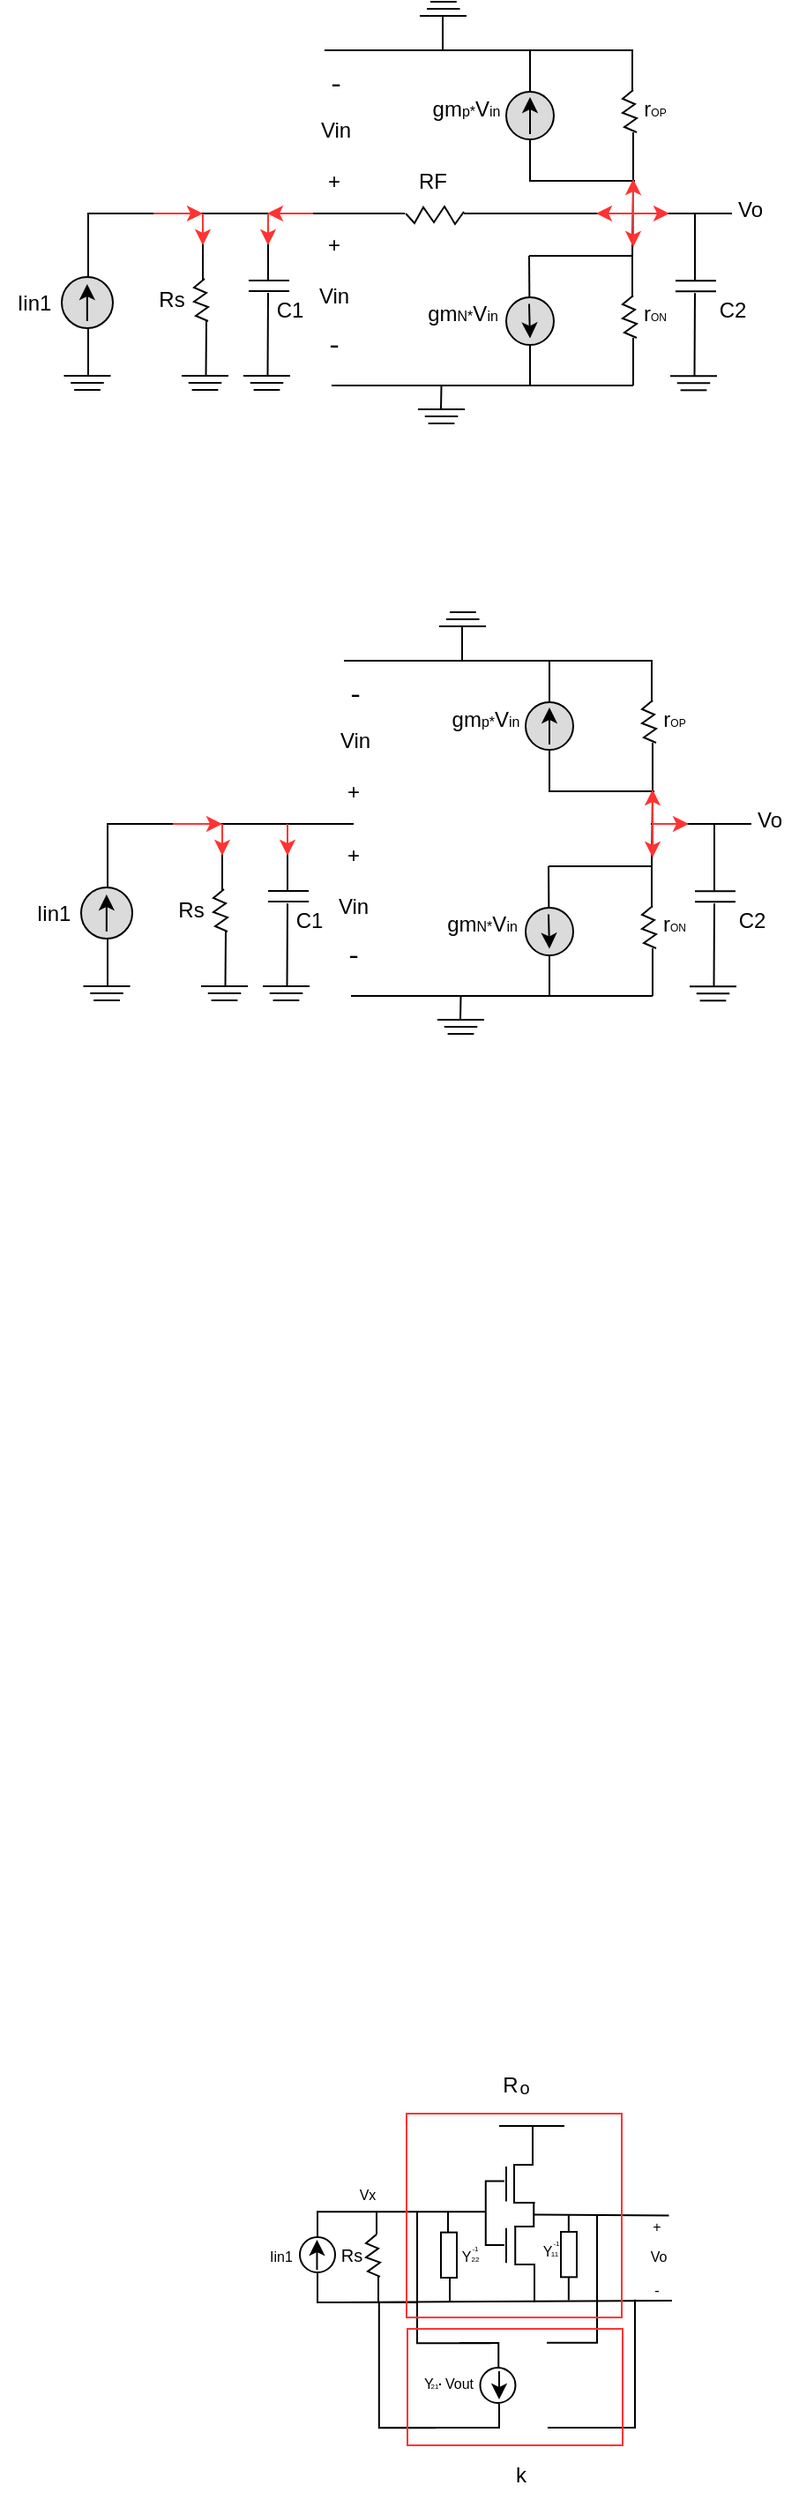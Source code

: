 <mxfile version="24.3.1" type="device">
  <diagram name="第 1 页" id="kJVCzpLCp-X2QJWPgAao">
    <mxGraphModel dx="860" dy="348" grid="0" gridSize="10" guides="1" tooltips="1" connect="1" arrows="1" fold="1" page="1" pageScale="1" pageWidth="827" pageHeight="1169" math="0" shadow="0">
      <root>
        <mxCell id="0" />
        <mxCell id="1" parent="0" />
        <mxCell id="NZRX_I5dMStPqbxFYzXw-2" value="" style="shape=partialRectangle;whiteSpace=wrap;html=1;bottom=0;right=0;fillColor=none;" vertex="1" parent="1">
          <mxGeometry x="136" y="238" width="179" height="36" as="geometry" />
        </mxCell>
        <mxCell id="NZRX_I5dMStPqbxFYzXw-3" value="" style="ellipse;whiteSpace=wrap;html=1;aspect=fixed;fillColor=#DBDBDB;" vertex="1" parent="1">
          <mxGeometry x="121" y="274" width="29" height="29" as="geometry" />
        </mxCell>
        <mxCell id="NZRX_I5dMStPqbxFYzXw-4" value="" style="endArrow=none;html=1;rounded=0;" edge="1" parent="1">
          <mxGeometry width="50" height="50" relative="1" as="geometry">
            <mxPoint x="136" y="330" as="sourcePoint" />
            <mxPoint x="136" y="303" as="targetPoint" />
          </mxGeometry>
        </mxCell>
        <mxCell id="NZRX_I5dMStPqbxFYzXw-5" value="" style="endArrow=none;html=1;rounded=0;" edge="1" parent="1">
          <mxGeometry width="50" height="50" relative="1" as="geometry">
            <mxPoint x="122.25" y="330" as="sourcePoint" />
            <mxPoint x="148.75" y="330" as="targetPoint" />
          </mxGeometry>
        </mxCell>
        <mxCell id="NZRX_I5dMStPqbxFYzXw-6" value="" style="endArrow=none;html=1;rounded=0;" edge="1" parent="1">
          <mxGeometry width="50" height="50" relative="1" as="geometry">
            <mxPoint x="126.13" y="334" as="sourcePoint" />
            <mxPoint x="144.88" y="334" as="targetPoint" />
          </mxGeometry>
        </mxCell>
        <mxCell id="NZRX_I5dMStPqbxFYzXw-7" value="" style="endArrow=none;html=1;rounded=0;" edge="1" parent="1">
          <mxGeometry width="50" height="50" relative="1" as="geometry">
            <mxPoint x="128.06" y="338" as="sourcePoint" />
            <mxPoint x="142.94" y="338" as="targetPoint" />
          </mxGeometry>
        </mxCell>
        <mxCell id="NZRX_I5dMStPqbxFYzXw-8" value="" style="endArrow=none;html=1;rounded=0;" edge="1" parent="1">
          <mxGeometry width="50" height="50" relative="1" as="geometry">
            <mxPoint x="201" y="276" as="sourcePoint" />
            <mxPoint x="201" y="238" as="targetPoint" />
          </mxGeometry>
        </mxCell>
        <mxCell id="NZRX_I5dMStPqbxFYzXw-11" value="" style="endArrow=none;html=1;rounded=0;" edge="1" parent="1">
          <mxGeometry width="50" height="50" relative="1" as="geometry">
            <mxPoint x="204" y="299" as="sourcePoint" />
            <mxPoint x="202" y="275" as="targetPoint" />
            <Array as="points">
              <mxPoint x="197" y="296" />
              <mxPoint x="204" y="291" />
              <mxPoint x="196" y="288" />
              <mxPoint x="203" y="283" />
              <mxPoint x="196" y="280" />
            </Array>
          </mxGeometry>
        </mxCell>
        <mxCell id="NZRX_I5dMStPqbxFYzXw-13" value="" style="endArrow=none;html=1;rounded=0;" edge="1" parent="1">
          <mxGeometry width="50" height="50" relative="1" as="geometry">
            <mxPoint x="202.75" y="330" as="sourcePoint" />
            <mxPoint x="203" y="299" as="targetPoint" />
          </mxGeometry>
        </mxCell>
        <mxCell id="NZRX_I5dMStPqbxFYzXw-14" value="" style="endArrow=none;html=1;rounded=0;" edge="1" parent="1">
          <mxGeometry width="50" height="50" relative="1" as="geometry">
            <mxPoint x="189" y="330" as="sourcePoint" />
            <mxPoint x="215.5" y="330" as="targetPoint" />
          </mxGeometry>
        </mxCell>
        <mxCell id="NZRX_I5dMStPqbxFYzXw-15" value="" style="endArrow=none;html=1;rounded=0;" edge="1" parent="1">
          <mxGeometry width="50" height="50" relative="1" as="geometry">
            <mxPoint x="192.88" y="334" as="sourcePoint" />
            <mxPoint x="211.63" y="334" as="targetPoint" />
          </mxGeometry>
        </mxCell>
        <mxCell id="NZRX_I5dMStPqbxFYzXw-16" value="" style="endArrow=none;html=1;rounded=0;" edge="1" parent="1">
          <mxGeometry width="50" height="50" relative="1" as="geometry">
            <mxPoint x="194.81" y="338" as="sourcePoint" />
            <mxPoint x="209.69" y="338" as="targetPoint" />
          </mxGeometry>
        </mxCell>
        <mxCell id="NZRX_I5dMStPqbxFYzXw-19" value="" style="endArrow=none;html=1;rounded=0;" edge="1" parent="1">
          <mxGeometry width="50" height="50" relative="1" as="geometry">
            <mxPoint x="316" y="238" as="sourcePoint" />
            <mxPoint x="349" y="237" as="targetPoint" />
            <Array as="points">
              <mxPoint x="321" y="243.5" />
              <mxPoint x="326" y="234.5" />
              <mxPoint x="332" y="243" />
              <mxPoint x="338" y="234" />
              <mxPoint x="344" y="244" />
            </Array>
          </mxGeometry>
        </mxCell>
        <mxCell id="NZRX_I5dMStPqbxFYzXw-20" value="" style="endArrow=none;html=1;rounded=0;" edge="1" parent="1">
          <mxGeometry width="50" height="50" relative="1" as="geometry">
            <mxPoint x="349" y="238" as="sourcePoint" />
            <mxPoint x="501" y="238" as="targetPoint" />
          </mxGeometry>
        </mxCell>
        <mxCell id="NZRX_I5dMStPqbxFYzXw-21" value="" style="endArrow=none;html=1;rounded=0;" edge="1" parent="1">
          <mxGeometry width="50" height="50" relative="1" as="geometry">
            <mxPoint x="238" y="276" as="sourcePoint" />
            <mxPoint x="238" y="238" as="targetPoint" />
          </mxGeometry>
        </mxCell>
        <mxCell id="NZRX_I5dMStPqbxFYzXw-23" value="" style="endArrow=none;html=1;rounded=0;" edge="1" parent="1">
          <mxGeometry width="50" height="50" relative="1" as="geometry">
            <mxPoint x="237.75" y="330" as="sourcePoint" />
            <mxPoint x="238" y="283" as="targetPoint" />
          </mxGeometry>
        </mxCell>
        <mxCell id="NZRX_I5dMStPqbxFYzXw-24" value="" style="endArrow=none;html=1;rounded=0;" edge="1" parent="1">
          <mxGeometry width="50" height="50" relative="1" as="geometry">
            <mxPoint x="224" y="330" as="sourcePoint" />
            <mxPoint x="250.5" y="330" as="targetPoint" />
          </mxGeometry>
        </mxCell>
        <mxCell id="NZRX_I5dMStPqbxFYzXw-25" value="" style="endArrow=none;html=1;rounded=0;" edge="1" parent="1">
          <mxGeometry width="50" height="50" relative="1" as="geometry">
            <mxPoint x="227.88" y="334" as="sourcePoint" />
            <mxPoint x="246.63" y="334" as="targetPoint" />
          </mxGeometry>
        </mxCell>
        <mxCell id="NZRX_I5dMStPqbxFYzXw-26" value="" style="endArrow=none;html=1;rounded=0;" edge="1" parent="1">
          <mxGeometry width="50" height="50" relative="1" as="geometry">
            <mxPoint x="229.81" y="338" as="sourcePoint" />
            <mxPoint x="244.69" y="338" as="targetPoint" />
          </mxGeometry>
        </mxCell>
        <mxCell id="NZRX_I5dMStPqbxFYzXw-28" value="" style="endArrow=none;html=1;rounded=0;" edge="1" parent="1">
          <mxGeometry width="50" height="50" relative="1" as="geometry">
            <mxPoint x="227" y="276" as="sourcePoint" />
            <mxPoint x="250" y="276" as="targetPoint" />
          </mxGeometry>
        </mxCell>
        <mxCell id="NZRX_I5dMStPqbxFYzXw-29" value="" style="endArrow=none;html=1;rounded=0;" edge="1" parent="1">
          <mxGeometry width="50" height="50" relative="1" as="geometry">
            <mxPoint x="227" y="282" as="sourcePoint" />
            <mxPoint x="250" y="282" as="targetPoint" />
          </mxGeometry>
        </mxCell>
        <mxCell id="NZRX_I5dMStPqbxFYzXw-30" value="" style="endArrow=none;html=1;rounded=0;" edge="1" parent="1">
          <mxGeometry width="50" height="50" relative="1" as="geometry">
            <mxPoint x="480" y="276.16" as="sourcePoint" />
            <mxPoint x="480" y="238.16" as="targetPoint" />
          </mxGeometry>
        </mxCell>
        <mxCell id="NZRX_I5dMStPqbxFYzXw-31" value="" style="endArrow=none;html=1;rounded=0;" edge="1" parent="1">
          <mxGeometry width="50" height="50" relative="1" as="geometry">
            <mxPoint x="479.75" y="330.16" as="sourcePoint" />
            <mxPoint x="480" y="283.16" as="targetPoint" />
          </mxGeometry>
        </mxCell>
        <mxCell id="NZRX_I5dMStPqbxFYzXw-32" value="" style="endArrow=none;html=1;rounded=0;" edge="1" parent="1">
          <mxGeometry width="50" height="50" relative="1" as="geometry">
            <mxPoint x="466" y="330.16" as="sourcePoint" />
            <mxPoint x="492.5" y="330.16" as="targetPoint" />
          </mxGeometry>
        </mxCell>
        <mxCell id="NZRX_I5dMStPqbxFYzXw-33" value="" style="endArrow=none;html=1;rounded=0;" edge="1" parent="1">
          <mxGeometry width="50" height="50" relative="1" as="geometry">
            <mxPoint x="469.88" y="334.16" as="sourcePoint" />
            <mxPoint x="488.63" y="334.16" as="targetPoint" />
          </mxGeometry>
        </mxCell>
        <mxCell id="NZRX_I5dMStPqbxFYzXw-34" value="" style="endArrow=none;html=1;rounded=0;" edge="1" parent="1">
          <mxGeometry width="50" height="50" relative="1" as="geometry">
            <mxPoint x="471.81" y="338.16" as="sourcePoint" />
            <mxPoint x="486.69" y="338.16" as="targetPoint" />
          </mxGeometry>
        </mxCell>
        <mxCell id="NZRX_I5dMStPqbxFYzXw-35" value="" style="endArrow=none;html=1;rounded=0;" edge="1" parent="1">
          <mxGeometry width="50" height="50" relative="1" as="geometry">
            <mxPoint x="469" y="276.16" as="sourcePoint" />
            <mxPoint x="492" y="276.16" as="targetPoint" />
          </mxGeometry>
        </mxCell>
        <mxCell id="NZRX_I5dMStPqbxFYzXw-36" value="" style="endArrow=none;html=1;rounded=0;" edge="1" parent="1">
          <mxGeometry width="50" height="50" relative="1" as="geometry">
            <mxPoint x="469" y="282.16" as="sourcePoint" />
            <mxPoint x="492" y="282.16" as="targetPoint" />
          </mxGeometry>
        </mxCell>
        <mxCell id="NZRX_I5dMStPqbxFYzXw-37" value="" style="shape=partialRectangle;whiteSpace=wrap;html=1;bottom=0;right=0;fillColor=none;rotation=90;" vertex="1" parent="1">
          <mxGeometry x="317" y="99" width="23" height="116" as="geometry" />
        </mxCell>
        <mxCell id="NZRX_I5dMStPqbxFYzXw-38" value="" style="ellipse;whiteSpace=wrap;html=1;aspect=fixed;fillColor=#DBDBDB;" vertex="1" parent="1">
          <mxGeometry x="373" y="169" width="27" height="27" as="geometry" />
        </mxCell>
        <mxCell id="NZRX_I5dMStPqbxFYzXw-39" value="" style="shape=partialRectangle;whiteSpace=wrap;html=1;bottom=0;right=0;fillColor=none;rotation=-90;" vertex="1" parent="1">
          <mxGeometry x="404.5" y="178.5" width="23" height="59" as="geometry" />
        </mxCell>
        <mxCell id="NZRX_I5dMStPqbxFYzXw-40" value="" style="shape=partialRectangle;whiteSpace=wrap;html=1;bottom=0;right=0;fillColor=none;rotation=90;" vertex="1" parent="1">
          <mxGeometry x="404.5" y="128.5" width="23" height="57" as="geometry" />
        </mxCell>
        <mxCell id="NZRX_I5dMStPqbxFYzXw-41" value="" style="endArrow=none;html=1;rounded=0;" edge="1" parent="1">
          <mxGeometry width="50" height="50" relative="1" as="geometry">
            <mxPoint x="447" y="192" as="sourcePoint" />
            <mxPoint x="445" y="168" as="targetPoint" />
            <Array as="points">
              <mxPoint x="440" y="189" />
              <mxPoint x="447" y="184" />
              <mxPoint x="439" y="181" />
              <mxPoint x="446" y="176" />
              <mxPoint x="439" y="173" />
            </Array>
          </mxGeometry>
        </mxCell>
        <mxCell id="NZRX_I5dMStPqbxFYzXw-42" value="" style="endArrow=none;html=1;rounded=0;" edge="1" parent="1">
          <mxGeometry width="50" height="50" relative="1" as="geometry">
            <mxPoint x="445" y="219" as="sourcePoint" />
            <mxPoint x="445" y="192" as="targetPoint" />
          </mxGeometry>
        </mxCell>
        <mxCell id="NZRX_I5dMStPqbxFYzXw-43" value="" style="endArrow=none;html=1;rounded=0;" edge="1" parent="1">
          <mxGeometry width="50" height="50" relative="1" as="geometry">
            <mxPoint x="337" y="146" as="sourcePoint" />
            <mxPoint x="337" y="126" as="targetPoint" />
          </mxGeometry>
        </mxCell>
        <mxCell id="NZRX_I5dMStPqbxFYzXw-44" value="" style="endArrow=none;html=1;rounded=0;" edge="1" parent="1">
          <mxGeometry width="50" height="50" relative="1" as="geometry">
            <mxPoint x="324" y="126" as="sourcePoint" />
            <mxPoint x="350.5" y="126" as="targetPoint" />
          </mxGeometry>
        </mxCell>
        <mxCell id="NZRX_I5dMStPqbxFYzXw-45" value="" style="endArrow=none;html=1;rounded=0;" edge="1" parent="1">
          <mxGeometry width="50" height="50" relative="1" as="geometry">
            <mxPoint x="328" y="122" as="sourcePoint" />
            <mxPoint x="346.75" y="122" as="targetPoint" />
          </mxGeometry>
        </mxCell>
        <mxCell id="NZRX_I5dMStPqbxFYzXw-46" value="" style="endArrow=none;html=1;rounded=0;" edge="1" parent="1">
          <mxGeometry width="50" height="50" relative="1" as="geometry">
            <mxPoint x="330" y="118" as="sourcePoint" />
            <mxPoint x="344.88" y="118" as="targetPoint" />
          </mxGeometry>
        </mxCell>
        <mxCell id="NZRX_I5dMStPqbxFYzXw-57" value="" style="shape=partialRectangle;whiteSpace=wrap;html=1;bottom=0;right=0;fillColor=none;rotation=-90;" vertex="1" parent="1">
          <mxGeometry x="404" y="295" width="23" height="58" as="geometry" />
        </mxCell>
        <mxCell id="NZRX_I5dMStPqbxFYzXw-58" value="" style="ellipse;whiteSpace=wrap;html=1;aspect=fixed;fillColor=#DBDBDB;" vertex="1" parent="1">
          <mxGeometry x="373" y="285.5" width="27" height="27" as="geometry" />
        </mxCell>
        <mxCell id="NZRX_I5dMStPqbxFYzXw-60" value="" style="shape=partialRectangle;whiteSpace=wrap;html=1;bottom=0;right=0;fillColor=none;rotation=90;" vertex="1" parent="1">
          <mxGeometry x="404" y="244.5" width="23" height="58" as="geometry" />
        </mxCell>
        <mxCell id="NZRX_I5dMStPqbxFYzXw-61" value="" style="endArrow=none;html=1;rounded=0;" edge="1" parent="1">
          <mxGeometry width="50" height="50" relative="1" as="geometry">
            <mxPoint x="447" y="308.5" as="sourcePoint" />
            <mxPoint x="445" y="284.5" as="targetPoint" />
            <Array as="points">
              <mxPoint x="440" y="305.5" />
              <mxPoint x="447" y="300.5" />
              <mxPoint x="439" y="297.5" />
              <mxPoint x="446" y="292.5" />
              <mxPoint x="439" y="289.5" />
            </Array>
          </mxGeometry>
        </mxCell>
        <mxCell id="NZRX_I5dMStPqbxFYzXw-62" value="" style="endArrow=none;html=1;rounded=0;" edge="1" parent="1">
          <mxGeometry width="50" height="50" relative="1" as="geometry">
            <mxPoint x="445" y="335.5" as="sourcePoint" />
            <mxPoint x="445" y="308.5" as="targetPoint" />
          </mxGeometry>
        </mxCell>
        <mxCell id="NZRX_I5dMStPqbxFYzXw-68" value="" style="endArrow=none;html=1;rounded=0;exitX=0.525;exitY=0.004;exitDx=0;exitDy=0;exitPerimeter=0;" edge="1" parent="1">
          <mxGeometry width="50" height="50" relative="1" as="geometry">
            <mxPoint x="386.175" y="285.608" as="sourcePoint" />
            <mxPoint x="386" y="262" as="targetPoint" />
          </mxGeometry>
        </mxCell>
        <mxCell id="NZRX_I5dMStPqbxFYzXw-70" value="" style="shape=partialRectangle;whiteSpace=wrap;html=1;bottom=0;right=0;fillColor=none;rotation=-180;" vertex="1" parent="1">
          <mxGeometry x="274.5" y="316.5" width="112" height="19" as="geometry" />
        </mxCell>
        <mxCell id="NZRX_I5dMStPqbxFYzXw-71" value="" style="endArrow=none;html=1;rounded=0;" edge="1" parent="1">
          <mxGeometry width="50" height="50" relative="1" as="geometry">
            <mxPoint x="323" y="349" as="sourcePoint" />
            <mxPoint x="349.5" y="349" as="targetPoint" />
          </mxGeometry>
        </mxCell>
        <mxCell id="NZRX_I5dMStPqbxFYzXw-72" value="" style="endArrow=none;html=1;rounded=0;" edge="1" parent="1">
          <mxGeometry width="50" height="50" relative="1" as="geometry">
            <mxPoint x="326.88" y="353" as="sourcePoint" />
            <mxPoint x="345.63" y="353" as="targetPoint" />
          </mxGeometry>
        </mxCell>
        <mxCell id="NZRX_I5dMStPqbxFYzXw-73" value="" style="endArrow=none;html=1;rounded=0;" edge="1" parent="1">
          <mxGeometry width="50" height="50" relative="1" as="geometry">
            <mxPoint x="328.81" y="357" as="sourcePoint" />
            <mxPoint x="343.69" y="357" as="targetPoint" />
          </mxGeometry>
        </mxCell>
        <mxCell id="NZRX_I5dMStPqbxFYzXw-74" value="" style="endArrow=none;html=1;rounded=0;" edge="1" parent="1">
          <mxGeometry width="50" height="50" relative="1" as="geometry">
            <mxPoint x="336" y="349" as="sourcePoint" />
            <mxPoint x="336.25" y="335.5" as="targetPoint" />
          </mxGeometry>
        </mxCell>
        <mxCell id="NZRX_I5dMStPqbxFYzXw-76" value="" style="endArrow=none;html=1;rounded=0;exitX=0;exitY=0;exitDx=0;exitDy=0;" edge="1" parent="1">
          <mxGeometry width="50" height="50" relative="1" as="geometry">
            <mxPoint x="444.5" y="262" as="sourcePoint" />
            <mxPoint x="445" y="219" as="targetPoint" />
          </mxGeometry>
        </mxCell>
        <mxCell id="NZRX_I5dMStPqbxFYzXw-79" value="+" style="text;html=1;align=center;verticalAlign=middle;resizable=0;points=[];autosize=1;strokeColor=none;fillColor=none;" vertex="1" parent="1">
          <mxGeometry x="262.5" y="207" width="25" height="26" as="geometry" />
        </mxCell>
        <mxCell id="NZRX_I5dMStPqbxFYzXw-80" value="&lt;span style=&quot;font-size:12.0pt;&lt;br/&gt;mso-bidi-font-size:11.0pt;font-family:Symbol;mso-ascii-font-family:&amp;quot;Cambria Math&amp;quot;;&lt;br/&gt;mso-fareast-font-family:標楷體;mso-hansi-font-family:&amp;quot;Cambria Math&amp;quot;;mso-bidi-font-family:&lt;br/&gt;&amp;quot;Times New Roman&amp;quot;;mso-bidi-theme-font:minor-bidi;mso-ansi-language:EN-US;&lt;br/&gt;mso-fareast-language:ZH-TW;mso-bidi-language:AR-SA;mso-char-type:symbol;&lt;br/&gt;mso-symbol-font-family:Symbol&quot; lang=&quot;EN-US&quot;&gt;-&lt;/span&gt;" style="text;html=1;align=center;verticalAlign=middle;resizable=0;points=[];autosize=1;strokeColor=none;fillColor=none;" vertex="1" parent="1">
          <mxGeometry x="262.5" y="147.5" width="27" height="31" as="geometry" />
        </mxCell>
        <mxCell id="NZRX_I5dMStPqbxFYzXw-81" value="Vin" style="text;html=1;align=center;verticalAlign=middle;resizable=0;points=[];autosize=1;strokeColor=none;fillColor=none;" vertex="1" parent="1">
          <mxGeometry x="258.5" y="177.5" width="35" height="26" as="geometry" />
        </mxCell>
        <mxCell id="NZRX_I5dMStPqbxFYzXw-82" value="Vin" style="text;html=1;align=center;verticalAlign=middle;resizable=0;points=[];autosize=1;strokeColor=none;fillColor=none;" vertex="1" parent="1">
          <mxGeometry x="257.5" y="272" width="35" height="26" as="geometry" />
        </mxCell>
        <mxCell id="NZRX_I5dMStPqbxFYzXw-83" value="+" style="text;html=1;align=center;verticalAlign=middle;resizable=0;points=[];autosize=1;strokeColor=none;fillColor=none;" vertex="1" parent="1">
          <mxGeometry x="262.5" y="243" width="25" height="26" as="geometry" />
        </mxCell>
        <mxCell id="NZRX_I5dMStPqbxFYzXw-85" value="&lt;span style=&quot;font-size:12.0pt;&lt;br/&gt;mso-bidi-font-size:11.0pt;font-family:Symbol;mso-ascii-font-family:&amp;quot;Cambria Math&amp;quot;;&lt;br/&gt;mso-fareast-font-family:標楷體;mso-hansi-font-family:&amp;quot;Cambria Math&amp;quot;;mso-bidi-font-family:&lt;br/&gt;&amp;quot;Times New Roman&amp;quot;;mso-bidi-theme-font:minor-bidi;mso-ansi-language:EN-US;&lt;br/&gt;mso-fareast-language:ZH-TW;mso-bidi-language:AR-SA;mso-char-type:symbol;&lt;br/&gt;mso-symbol-font-family:Symbol&quot; lang=&quot;EN-US&quot;&gt;-&lt;/span&gt;" style="text;html=1;align=center;verticalAlign=middle;resizable=0;points=[];autosize=1;strokeColor=none;fillColor=none;" vertex="1" parent="1">
          <mxGeometry x="261.5" y="295" width="27" height="31" as="geometry" />
        </mxCell>
        <mxCell id="NZRX_I5dMStPqbxFYzXw-86" value="C1" style="text;html=1;align=center;verticalAlign=middle;resizable=0;points=[];autosize=1;strokeColor=none;fillColor=none;" vertex="1" parent="1">
          <mxGeometry x="233" y="280" width="33" height="26" as="geometry" />
        </mxCell>
        <mxCell id="NZRX_I5dMStPqbxFYzXw-87" value="C2" style="text;html=1;align=center;verticalAlign=middle;resizable=0;points=[];autosize=1;strokeColor=none;fillColor=none;" vertex="1" parent="1">
          <mxGeometry x="484" y="280" width="33" height="26" as="geometry" />
        </mxCell>
        <mxCell id="NZRX_I5dMStPqbxFYzXw-88" value="Rs" style="text;html=1;align=center;verticalAlign=middle;resizable=0;points=[];autosize=1;strokeColor=none;fillColor=none;" vertex="1" parent="1">
          <mxGeometry x="166" y="274" width="33" height="26" as="geometry" />
        </mxCell>
        <mxCell id="NZRX_I5dMStPqbxFYzXw-89" value="RF" style="text;html=1;align=center;verticalAlign=middle;resizable=0;points=[];autosize=1;strokeColor=none;fillColor=none;" vertex="1" parent="1">
          <mxGeometry x="313.5" y="207" width="34" height="26" as="geometry" />
        </mxCell>
        <mxCell id="NZRX_I5dMStPqbxFYzXw-90" value="" style="endArrow=classic;html=1;rounded=0;" edge="1" parent="1">
          <mxGeometry width="50" height="50" relative="1" as="geometry">
            <mxPoint x="135.42" y="299" as="sourcePoint" />
            <mxPoint x="135.42" y="278" as="targetPoint" />
          </mxGeometry>
        </mxCell>
        <mxCell id="NZRX_I5dMStPqbxFYzXw-91" value="Iin1" style="text;html=1;align=center;verticalAlign=middle;resizable=0;points=[];autosize=1;strokeColor=none;fillColor=none;" vertex="1" parent="1">
          <mxGeometry x="86" y="275.5" width="37" height="26" as="geometry" />
        </mxCell>
        <mxCell id="NZRX_I5dMStPqbxFYzXw-92" value="" style="endArrow=classic;html=1;rounded=0;" edge="1" parent="1">
          <mxGeometry width="50" height="50" relative="1" as="geometry">
            <mxPoint x="386.5" y="193" as="sourcePoint" />
            <mxPoint x="386.5" y="172" as="targetPoint" />
          </mxGeometry>
        </mxCell>
        <mxCell id="NZRX_I5dMStPqbxFYzXw-95" value="" style="endArrow=classic;html=1;rounded=0;" edge="1" parent="1">
          <mxGeometry width="50" height="50" relative="1" as="geometry">
            <mxPoint x="386" y="289.25" as="sourcePoint" />
            <mxPoint x="386.5" y="308.75" as="targetPoint" />
          </mxGeometry>
        </mxCell>
        <mxCell id="NZRX_I5dMStPqbxFYzXw-96" value="r&lt;font style=&quot;font-size: 6px;&quot;&gt;OP&lt;/font&gt;" style="text;html=1;align=center;verticalAlign=middle;resizable=0;points=[];autosize=1;strokeColor=none;fillColor=none;" vertex="1" parent="1">
          <mxGeometry x="441" y="166" width="31" height="26" as="geometry" />
        </mxCell>
        <mxCell id="NZRX_I5dMStPqbxFYzXw-97" value="r&lt;font style=&quot;font-size: 6px;&quot;&gt;ON&lt;/font&gt;" style="text;html=1;align=center;verticalAlign=middle;resizable=0;points=[];autosize=1;strokeColor=none;fillColor=none;" vertex="1" parent="1">
          <mxGeometry x="441" y="282" width="31" height="26" as="geometry" />
        </mxCell>
        <mxCell id="NZRX_I5dMStPqbxFYzXw-98" value="gm&lt;font style=&quot;font-size: 8px;&quot;&gt;p*&lt;/font&gt;&lt;font style=&quot;font-size: 12px;&quot;&gt;V&lt;/font&gt;&lt;font style=&quot;font-size: 8px;&quot;&gt;in&lt;/font&gt;" style="text;html=1;align=center;verticalAlign=middle;resizable=0;points=[];autosize=1;strokeColor=none;fillColor=none;" vertex="1" parent="1">
          <mxGeometry x="322" y="166" width="56" height="26" as="geometry" />
        </mxCell>
        <mxCell id="NZRX_I5dMStPqbxFYzXw-99" value="gm&lt;font style=&quot;font-size: 8px;&quot;&gt;N&lt;/font&gt;&lt;font style=&quot;font-size: 8px;&quot;&gt;*&lt;/font&gt;&lt;font style=&quot;font-size: 12px;&quot;&gt;V&lt;/font&gt;&lt;font style=&quot;font-size: 8px;&quot;&gt;in&lt;/font&gt;" style="text;html=1;align=center;verticalAlign=middle;resizable=0;points=[];autosize=1;strokeColor=none;fillColor=none;" vertex="1" parent="1">
          <mxGeometry x="319" y="282" width="58" height="26" as="geometry" />
        </mxCell>
        <mxCell id="NZRX_I5dMStPqbxFYzXw-100" value="Vo" style="text;html=1;align=center;verticalAlign=middle;resizable=0;points=[];autosize=1;strokeColor=none;fillColor=none;" vertex="1" parent="1">
          <mxGeometry x="495" y="223" width="32" height="26" as="geometry" />
        </mxCell>
        <mxCell id="NZRX_I5dMStPqbxFYzXw-101" value="" style="endArrow=classic;html=1;rounded=0;strokeColor=#FF3333;" edge="1" parent="1">
          <mxGeometry width="50" height="50" relative="1" as="geometry">
            <mxPoint x="445" y="238" as="sourcePoint" />
            <mxPoint x="445" y="218.5" as="targetPoint" />
          </mxGeometry>
        </mxCell>
        <mxCell id="NZRX_I5dMStPqbxFYzXw-102" value="" style="endArrow=classic;html=1;rounded=0;strokeColor=#FF3333;" edge="1" parent="1">
          <mxGeometry width="50" height="50" relative="1" as="geometry">
            <mxPoint x="445.5" y="238" as="sourcePoint" />
            <mxPoint x="465.5" y="238" as="targetPoint" />
          </mxGeometry>
        </mxCell>
        <mxCell id="NZRX_I5dMStPqbxFYzXw-103" value="" style="endArrow=classic;html=1;rounded=0;strokeColor=#FF3333;" edge="1" parent="1">
          <mxGeometry width="50" height="50" relative="1" as="geometry">
            <mxPoint x="445" y="238" as="sourcePoint" />
            <mxPoint x="424" y="238" as="targetPoint" />
          </mxGeometry>
        </mxCell>
        <mxCell id="NZRX_I5dMStPqbxFYzXw-104" value="" style="endArrow=classic;html=1;rounded=0;fillColor=#FFD966;strokeColor=#FF3333;" edge="1" parent="1">
          <mxGeometry width="50" height="50" relative="1" as="geometry">
            <mxPoint x="445" y="238" as="sourcePoint" />
            <mxPoint x="445" y="257" as="targetPoint" />
          </mxGeometry>
        </mxCell>
        <mxCell id="NZRX_I5dMStPqbxFYzXw-106" value="" style="endArrow=classic;html=1;rounded=0;strokeColor=#FF3333;" edge="1" parent="1">
          <mxGeometry width="50" height="50" relative="1" as="geometry">
            <mxPoint x="173" y="238" as="sourcePoint" />
            <mxPoint x="201" y="238" as="targetPoint" />
          </mxGeometry>
        </mxCell>
        <mxCell id="NZRX_I5dMStPqbxFYzXw-107" value="" style="endArrow=classic;html=1;rounded=0;strokeColor=#FF3333;" edge="1" parent="1">
          <mxGeometry width="50" height="50" relative="1" as="geometry">
            <mxPoint x="201" y="238" as="sourcePoint" />
            <mxPoint x="201" y="256" as="targetPoint" />
          </mxGeometry>
        </mxCell>
        <mxCell id="NZRX_I5dMStPqbxFYzXw-108" value="" style="endArrow=classic;html=1;rounded=0;strokeColor=#FF3333;" edge="1" parent="1">
          <mxGeometry width="50" height="50" relative="1" as="geometry">
            <mxPoint x="238" y="238" as="sourcePoint" />
            <mxPoint x="238" y="256" as="targetPoint" />
          </mxGeometry>
        </mxCell>
        <mxCell id="NZRX_I5dMStPqbxFYzXw-109" value="" style="endArrow=classic;html=1;rounded=0;strokeColor=#FF3333;" edge="1" parent="1">
          <mxGeometry width="50" height="50" relative="1" as="geometry">
            <mxPoint x="263.5" y="238" as="sourcePoint" />
            <mxPoint x="237.5" y="238" as="targetPoint" />
          </mxGeometry>
        </mxCell>
        <mxCell id="NZRX_I5dMStPqbxFYzXw-110" value="" style="shape=partialRectangle;whiteSpace=wrap;html=1;bottom=0;right=0;fillColor=none;" vertex="1" parent="1">
          <mxGeometry x="147" y="584" width="139" height="36" as="geometry" />
        </mxCell>
        <mxCell id="NZRX_I5dMStPqbxFYzXw-111" value="" style="ellipse;whiteSpace=wrap;html=1;aspect=fixed;fillColor=#DBDBDB;" vertex="1" parent="1">
          <mxGeometry x="132" y="620" width="29" height="29" as="geometry" />
        </mxCell>
        <mxCell id="NZRX_I5dMStPqbxFYzXw-112" value="" style="endArrow=none;html=1;rounded=0;" edge="1" parent="1">
          <mxGeometry width="50" height="50" relative="1" as="geometry">
            <mxPoint x="147" y="676" as="sourcePoint" />
            <mxPoint x="147" y="649" as="targetPoint" />
          </mxGeometry>
        </mxCell>
        <mxCell id="NZRX_I5dMStPqbxFYzXw-113" value="" style="endArrow=none;html=1;rounded=0;" edge="1" parent="1">
          <mxGeometry width="50" height="50" relative="1" as="geometry">
            <mxPoint x="133.25" y="676" as="sourcePoint" />
            <mxPoint x="159.75" y="676" as="targetPoint" />
          </mxGeometry>
        </mxCell>
        <mxCell id="NZRX_I5dMStPqbxFYzXw-114" value="" style="endArrow=none;html=1;rounded=0;" edge="1" parent="1">
          <mxGeometry width="50" height="50" relative="1" as="geometry">
            <mxPoint x="137.13" y="680" as="sourcePoint" />
            <mxPoint x="155.88" y="680" as="targetPoint" />
          </mxGeometry>
        </mxCell>
        <mxCell id="NZRX_I5dMStPqbxFYzXw-115" value="" style="endArrow=none;html=1;rounded=0;" edge="1" parent="1">
          <mxGeometry width="50" height="50" relative="1" as="geometry">
            <mxPoint x="139.06" y="684" as="sourcePoint" />
            <mxPoint x="153.94" y="684" as="targetPoint" />
          </mxGeometry>
        </mxCell>
        <mxCell id="NZRX_I5dMStPqbxFYzXw-116" value="" style="endArrow=none;html=1;rounded=0;" edge="1" parent="1">
          <mxGeometry width="50" height="50" relative="1" as="geometry">
            <mxPoint x="212" y="622" as="sourcePoint" />
            <mxPoint x="212" y="584" as="targetPoint" />
          </mxGeometry>
        </mxCell>
        <mxCell id="NZRX_I5dMStPqbxFYzXw-117" value="" style="endArrow=none;html=1;rounded=0;" edge="1" parent="1">
          <mxGeometry width="50" height="50" relative="1" as="geometry">
            <mxPoint x="215" y="645" as="sourcePoint" />
            <mxPoint x="213" y="621" as="targetPoint" />
            <Array as="points">
              <mxPoint x="208" y="642" />
              <mxPoint x="215" y="637" />
              <mxPoint x="207" y="634" />
              <mxPoint x="214" y="629" />
              <mxPoint x="207" y="626" />
            </Array>
          </mxGeometry>
        </mxCell>
        <mxCell id="NZRX_I5dMStPqbxFYzXw-118" value="" style="endArrow=none;html=1;rounded=0;" edge="1" parent="1">
          <mxGeometry width="50" height="50" relative="1" as="geometry">
            <mxPoint x="213.75" y="676" as="sourcePoint" />
            <mxPoint x="214" y="645" as="targetPoint" />
          </mxGeometry>
        </mxCell>
        <mxCell id="NZRX_I5dMStPqbxFYzXw-119" value="" style="endArrow=none;html=1;rounded=0;" edge="1" parent="1">
          <mxGeometry width="50" height="50" relative="1" as="geometry">
            <mxPoint x="200" y="676" as="sourcePoint" />
            <mxPoint x="226.5" y="676" as="targetPoint" />
          </mxGeometry>
        </mxCell>
        <mxCell id="NZRX_I5dMStPqbxFYzXw-120" value="" style="endArrow=none;html=1;rounded=0;" edge="1" parent="1">
          <mxGeometry width="50" height="50" relative="1" as="geometry">
            <mxPoint x="203.88" y="680" as="sourcePoint" />
            <mxPoint x="222.63" y="680" as="targetPoint" />
          </mxGeometry>
        </mxCell>
        <mxCell id="NZRX_I5dMStPqbxFYzXw-121" value="" style="endArrow=none;html=1;rounded=0;" edge="1" parent="1">
          <mxGeometry width="50" height="50" relative="1" as="geometry">
            <mxPoint x="205.81" y="684" as="sourcePoint" />
            <mxPoint x="220.69" y="684" as="targetPoint" />
          </mxGeometry>
        </mxCell>
        <mxCell id="NZRX_I5dMStPqbxFYzXw-123" value="" style="endArrow=none;html=1;rounded=0;" edge="1" parent="1">
          <mxGeometry width="50" height="50" relative="1" as="geometry">
            <mxPoint x="455" y="584" as="sourcePoint" />
            <mxPoint x="512" y="584" as="targetPoint" />
          </mxGeometry>
        </mxCell>
        <mxCell id="NZRX_I5dMStPqbxFYzXw-124" value="" style="endArrow=none;html=1;rounded=0;" edge="1" parent="1">
          <mxGeometry width="50" height="50" relative="1" as="geometry">
            <mxPoint x="249" y="622" as="sourcePoint" />
            <mxPoint x="249" y="584" as="targetPoint" />
          </mxGeometry>
        </mxCell>
        <mxCell id="NZRX_I5dMStPqbxFYzXw-125" value="" style="endArrow=none;html=1;rounded=0;" edge="1" parent="1">
          <mxGeometry width="50" height="50" relative="1" as="geometry">
            <mxPoint x="248.75" y="676" as="sourcePoint" />
            <mxPoint x="249" y="629" as="targetPoint" />
          </mxGeometry>
        </mxCell>
        <mxCell id="NZRX_I5dMStPqbxFYzXw-126" value="" style="endArrow=none;html=1;rounded=0;" edge="1" parent="1">
          <mxGeometry width="50" height="50" relative="1" as="geometry">
            <mxPoint x="235" y="676" as="sourcePoint" />
            <mxPoint x="261.5" y="676" as="targetPoint" />
          </mxGeometry>
        </mxCell>
        <mxCell id="NZRX_I5dMStPqbxFYzXw-127" value="" style="endArrow=none;html=1;rounded=0;" edge="1" parent="1">
          <mxGeometry width="50" height="50" relative="1" as="geometry">
            <mxPoint x="238.88" y="680" as="sourcePoint" />
            <mxPoint x="257.63" y="680" as="targetPoint" />
          </mxGeometry>
        </mxCell>
        <mxCell id="NZRX_I5dMStPqbxFYzXw-128" value="" style="endArrow=none;html=1;rounded=0;" edge="1" parent="1">
          <mxGeometry width="50" height="50" relative="1" as="geometry">
            <mxPoint x="240.81" y="684" as="sourcePoint" />
            <mxPoint x="255.69" y="684" as="targetPoint" />
          </mxGeometry>
        </mxCell>
        <mxCell id="NZRX_I5dMStPqbxFYzXw-129" value="" style="endArrow=none;html=1;rounded=0;" edge="1" parent="1">
          <mxGeometry width="50" height="50" relative="1" as="geometry">
            <mxPoint x="238" y="622" as="sourcePoint" />
            <mxPoint x="261" y="622" as="targetPoint" />
          </mxGeometry>
        </mxCell>
        <mxCell id="NZRX_I5dMStPqbxFYzXw-130" value="" style="endArrow=none;html=1;rounded=0;" edge="1" parent="1">
          <mxGeometry width="50" height="50" relative="1" as="geometry">
            <mxPoint x="238" y="628" as="sourcePoint" />
            <mxPoint x="261" y="628" as="targetPoint" />
          </mxGeometry>
        </mxCell>
        <mxCell id="NZRX_I5dMStPqbxFYzXw-131" value="" style="endArrow=none;html=1;rounded=0;" edge="1" parent="1">
          <mxGeometry width="50" height="50" relative="1" as="geometry">
            <mxPoint x="491" y="622.16" as="sourcePoint" />
            <mxPoint x="491" y="584.16" as="targetPoint" />
          </mxGeometry>
        </mxCell>
        <mxCell id="NZRX_I5dMStPqbxFYzXw-132" value="" style="endArrow=none;html=1;rounded=0;" edge="1" parent="1">
          <mxGeometry width="50" height="50" relative="1" as="geometry">
            <mxPoint x="490.75" y="676.16" as="sourcePoint" />
            <mxPoint x="491" y="629.16" as="targetPoint" />
          </mxGeometry>
        </mxCell>
        <mxCell id="NZRX_I5dMStPqbxFYzXw-133" value="" style="endArrow=none;html=1;rounded=0;" edge="1" parent="1">
          <mxGeometry width="50" height="50" relative="1" as="geometry">
            <mxPoint x="477" y="676.16" as="sourcePoint" />
            <mxPoint x="503.5" y="676.16" as="targetPoint" />
          </mxGeometry>
        </mxCell>
        <mxCell id="NZRX_I5dMStPqbxFYzXw-134" value="" style="endArrow=none;html=1;rounded=0;" edge="1" parent="1">
          <mxGeometry width="50" height="50" relative="1" as="geometry">
            <mxPoint x="480.88" y="680.16" as="sourcePoint" />
            <mxPoint x="499.63" y="680.16" as="targetPoint" />
          </mxGeometry>
        </mxCell>
        <mxCell id="NZRX_I5dMStPqbxFYzXw-135" value="" style="endArrow=none;html=1;rounded=0;" edge="1" parent="1">
          <mxGeometry width="50" height="50" relative="1" as="geometry">
            <mxPoint x="482.81" y="684.16" as="sourcePoint" />
            <mxPoint x="497.69" y="684.16" as="targetPoint" />
          </mxGeometry>
        </mxCell>
        <mxCell id="NZRX_I5dMStPqbxFYzXw-136" value="" style="endArrow=none;html=1;rounded=0;" edge="1" parent="1">
          <mxGeometry width="50" height="50" relative="1" as="geometry">
            <mxPoint x="480" y="622.16" as="sourcePoint" />
            <mxPoint x="503" y="622.16" as="targetPoint" />
          </mxGeometry>
        </mxCell>
        <mxCell id="NZRX_I5dMStPqbxFYzXw-137" value="" style="endArrow=none;html=1;rounded=0;" edge="1" parent="1">
          <mxGeometry width="50" height="50" relative="1" as="geometry">
            <mxPoint x="480" y="628.16" as="sourcePoint" />
            <mxPoint x="503" y="628.16" as="targetPoint" />
          </mxGeometry>
        </mxCell>
        <mxCell id="NZRX_I5dMStPqbxFYzXw-138" value="" style="shape=partialRectangle;whiteSpace=wrap;html=1;bottom=0;right=0;fillColor=none;rotation=90;" vertex="1" parent="1">
          <mxGeometry x="328" y="445" width="23" height="116" as="geometry" />
        </mxCell>
        <mxCell id="NZRX_I5dMStPqbxFYzXw-139" value="" style="ellipse;whiteSpace=wrap;html=1;aspect=fixed;fillColor=#DBDBDB;" vertex="1" parent="1">
          <mxGeometry x="384" y="515" width="27" height="27" as="geometry" />
        </mxCell>
        <mxCell id="NZRX_I5dMStPqbxFYzXw-140" value="" style="shape=partialRectangle;whiteSpace=wrap;html=1;bottom=0;right=0;fillColor=none;rotation=-90;" vertex="1" parent="1">
          <mxGeometry x="415.5" y="524.5" width="23" height="59" as="geometry" />
        </mxCell>
        <mxCell id="NZRX_I5dMStPqbxFYzXw-141" value="" style="shape=partialRectangle;whiteSpace=wrap;html=1;bottom=0;right=0;fillColor=none;rotation=90;" vertex="1" parent="1">
          <mxGeometry x="415.5" y="474.5" width="23" height="57" as="geometry" />
        </mxCell>
        <mxCell id="NZRX_I5dMStPqbxFYzXw-142" value="" style="endArrow=none;html=1;rounded=0;" edge="1" parent="1">
          <mxGeometry width="50" height="50" relative="1" as="geometry">
            <mxPoint x="458" y="538" as="sourcePoint" />
            <mxPoint x="456" y="514" as="targetPoint" />
            <Array as="points">
              <mxPoint x="451" y="535" />
              <mxPoint x="458" y="530" />
              <mxPoint x="450" y="527" />
              <mxPoint x="457" y="522" />
              <mxPoint x="450" y="519" />
            </Array>
          </mxGeometry>
        </mxCell>
        <mxCell id="NZRX_I5dMStPqbxFYzXw-143" value="" style="endArrow=none;html=1;rounded=0;" edge="1" parent="1">
          <mxGeometry width="50" height="50" relative="1" as="geometry">
            <mxPoint x="456" y="565" as="sourcePoint" />
            <mxPoint x="456" y="538" as="targetPoint" />
          </mxGeometry>
        </mxCell>
        <mxCell id="NZRX_I5dMStPqbxFYzXw-144" value="" style="endArrow=none;html=1;rounded=0;" edge="1" parent="1">
          <mxGeometry width="50" height="50" relative="1" as="geometry">
            <mxPoint x="348" y="492" as="sourcePoint" />
            <mxPoint x="348" y="472" as="targetPoint" />
          </mxGeometry>
        </mxCell>
        <mxCell id="NZRX_I5dMStPqbxFYzXw-145" value="" style="endArrow=none;html=1;rounded=0;" edge="1" parent="1">
          <mxGeometry width="50" height="50" relative="1" as="geometry">
            <mxPoint x="335" y="472" as="sourcePoint" />
            <mxPoint x="361.5" y="472" as="targetPoint" />
          </mxGeometry>
        </mxCell>
        <mxCell id="NZRX_I5dMStPqbxFYzXw-146" value="" style="endArrow=none;html=1;rounded=0;" edge="1" parent="1">
          <mxGeometry width="50" height="50" relative="1" as="geometry">
            <mxPoint x="339" y="468" as="sourcePoint" />
            <mxPoint x="357.75" y="468" as="targetPoint" />
          </mxGeometry>
        </mxCell>
        <mxCell id="NZRX_I5dMStPqbxFYzXw-147" value="" style="endArrow=none;html=1;rounded=0;" edge="1" parent="1">
          <mxGeometry width="50" height="50" relative="1" as="geometry">
            <mxPoint x="341" y="464" as="sourcePoint" />
            <mxPoint x="355.88" y="464" as="targetPoint" />
          </mxGeometry>
        </mxCell>
        <mxCell id="NZRX_I5dMStPqbxFYzXw-148" value="" style="shape=partialRectangle;whiteSpace=wrap;html=1;bottom=0;right=0;fillColor=none;rotation=-90;" vertex="1" parent="1">
          <mxGeometry x="415" y="641" width="23" height="58" as="geometry" />
        </mxCell>
        <mxCell id="NZRX_I5dMStPqbxFYzXw-149" value="" style="ellipse;whiteSpace=wrap;html=1;aspect=fixed;fillColor=#DBDBDB;" vertex="1" parent="1">
          <mxGeometry x="384" y="631.5" width="27" height="27" as="geometry" />
        </mxCell>
        <mxCell id="NZRX_I5dMStPqbxFYzXw-150" value="" style="shape=partialRectangle;whiteSpace=wrap;html=1;bottom=0;right=0;fillColor=none;rotation=90;" vertex="1" parent="1">
          <mxGeometry x="415" y="590.5" width="23" height="58" as="geometry" />
        </mxCell>
        <mxCell id="NZRX_I5dMStPqbxFYzXw-151" value="" style="endArrow=none;html=1;rounded=0;" edge="1" parent="1">
          <mxGeometry width="50" height="50" relative="1" as="geometry">
            <mxPoint x="458" y="654.5" as="sourcePoint" />
            <mxPoint x="456" y="630.5" as="targetPoint" />
            <Array as="points">
              <mxPoint x="451" y="651.5" />
              <mxPoint x="458" y="646.5" />
              <mxPoint x="450" y="643.5" />
              <mxPoint x="457" y="638.5" />
              <mxPoint x="450" y="635.5" />
            </Array>
          </mxGeometry>
        </mxCell>
        <mxCell id="NZRX_I5dMStPqbxFYzXw-152" value="" style="endArrow=none;html=1;rounded=0;" edge="1" parent="1">
          <mxGeometry width="50" height="50" relative="1" as="geometry">
            <mxPoint x="456" y="681.5" as="sourcePoint" />
            <mxPoint x="456" y="654.5" as="targetPoint" />
          </mxGeometry>
        </mxCell>
        <mxCell id="NZRX_I5dMStPqbxFYzXw-153" value="" style="endArrow=none;html=1;rounded=0;exitX=0.525;exitY=0.004;exitDx=0;exitDy=0;exitPerimeter=0;" edge="1" parent="1">
          <mxGeometry width="50" height="50" relative="1" as="geometry">
            <mxPoint x="397.175" y="631.608" as="sourcePoint" />
            <mxPoint x="397" y="608" as="targetPoint" />
          </mxGeometry>
        </mxCell>
        <mxCell id="NZRX_I5dMStPqbxFYzXw-154" value="" style="shape=partialRectangle;whiteSpace=wrap;html=1;bottom=0;right=0;fillColor=none;rotation=-180;" vertex="1" parent="1">
          <mxGeometry x="285.5" y="662.5" width="112" height="19" as="geometry" />
        </mxCell>
        <mxCell id="NZRX_I5dMStPqbxFYzXw-155" value="" style="endArrow=none;html=1;rounded=0;" edge="1" parent="1">
          <mxGeometry width="50" height="50" relative="1" as="geometry">
            <mxPoint x="334" y="695" as="sourcePoint" />
            <mxPoint x="360.5" y="695" as="targetPoint" />
          </mxGeometry>
        </mxCell>
        <mxCell id="NZRX_I5dMStPqbxFYzXw-156" value="" style="endArrow=none;html=1;rounded=0;" edge="1" parent="1">
          <mxGeometry width="50" height="50" relative="1" as="geometry">
            <mxPoint x="337.88" y="699" as="sourcePoint" />
            <mxPoint x="356.63" y="699" as="targetPoint" />
          </mxGeometry>
        </mxCell>
        <mxCell id="NZRX_I5dMStPqbxFYzXw-157" value="" style="endArrow=none;html=1;rounded=0;" edge="1" parent="1">
          <mxGeometry width="50" height="50" relative="1" as="geometry">
            <mxPoint x="339.81" y="703" as="sourcePoint" />
            <mxPoint x="354.69" y="703" as="targetPoint" />
          </mxGeometry>
        </mxCell>
        <mxCell id="NZRX_I5dMStPqbxFYzXw-158" value="" style="endArrow=none;html=1;rounded=0;" edge="1" parent="1">
          <mxGeometry width="50" height="50" relative="1" as="geometry">
            <mxPoint x="347" y="695" as="sourcePoint" />
            <mxPoint x="347.25" y="681.5" as="targetPoint" />
          </mxGeometry>
        </mxCell>
        <mxCell id="NZRX_I5dMStPqbxFYzXw-159" value="" style="endArrow=none;html=1;rounded=0;exitX=0;exitY=0;exitDx=0;exitDy=0;" edge="1" parent="1">
          <mxGeometry width="50" height="50" relative="1" as="geometry">
            <mxPoint x="455.5" y="608" as="sourcePoint" />
            <mxPoint x="456" y="565" as="targetPoint" />
          </mxGeometry>
        </mxCell>
        <mxCell id="NZRX_I5dMStPqbxFYzXw-160" value="+" style="text;html=1;align=center;verticalAlign=middle;resizable=0;points=[];autosize=1;strokeColor=none;fillColor=none;" vertex="1" parent="1">
          <mxGeometry x="273.5" y="553" width="25" height="26" as="geometry" />
        </mxCell>
        <mxCell id="NZRX_I5dMStPqbxFYzXw-161" value="&lt;span style=&quot;font-size:12.0pt;&lt;br/&gt;mso-bidi-font-size:11.0pt;font-family:Symbol;mso-ascii-font-family:&amp;quot;Cambria Math&amp;quot;;&lt;br/&gt;mso-fareast-font-family:標楷體;mso-hansi-font-family:&amp;quot;Cambria Math&amp;quot;;mso-bidi-font-family:&lt;br/&gt;&amp;quot;Times New Roman&amp;quot;;mso-bidi-theme-font:minor-bidi;mso-ansi-language:EN-US;&lt;br/&gt;mso-fareast-language:ZH-TW;mso-bidi-language:AR-SA;mso-char-type:symbol;&lt;br/&gt;mso-symbol-font-family:Symbol&quot; lang=&quot;EN-US&quot;&gt;-&lt;/span&gt;" style="text;html=1;align=center;verticalAlign=middle;resizable=0;points=[];autosize=1;strokeColor=none;fillColor=none;" vertex="1" parent="1">
          <mxGeometry x="273.5" y="493.5" width="27" height="31" as="geometry" />
        </mxCell>
        <mxCell id="NZRX_I5dMStPqbxFYzXw-162" value="Vin" style="text;html=1;align=center;verticalAlign=middle;resizable=0;points=[];autosize=1;strokeColor=none;fillColor=none;" vertex="1" parent="1">
          <mxGeometry x="269.5" y="523.5" width="35" height="26" as="geometry" />
        </mxCell>
        <mxCell id="NZRX_I5dMStPqbxFYzXw-163" value="Vin" style="text;html=1;align=center;verticalAlign=middle;resizable=0;points=[];autosize=1;strokeColor=none;fillColor=none;" vertex="1" parent="1">
          <mxGeometry x="268.5" y="618" width="35" height="26" as="geometry" />
        </mxCell>
        <mxCell id="NZRX_I5dMStPqbxFYzXw-164" value="+" style="text;html=1;align=center;verticalAlign=middle;resizable=0;points=[];autosize=1;strokeColor=none;fillColor=none;" vertex="1" parent="1">
          <mxGeometry x="273.5" y="589" width="25" height="26" as="geometry" />
        </mxCell>
        <mxCell id="NZRX_I5dMStPqbxFYzXw-165" value="&lt;span style=&quot;font-size:12.0pt;&lt;br/&gt;mso-bidi-font-size:11.0pt;font-family:Symbol;mso-ascii-font-family:&amp;quot;Cambria Math&amp;quot;;&lt;br/&gt;mso-fareast-font-family:標楷體;mso-hansi-font-family:&amp;quot;Cambria Math&amp;quot;;mso-bidi-font-family:&lt;br/&gt;&amp;quot;Times New Roman&amp;quot;;mso-bidi-theme-font:minor-bidi;mso-ansi-language:EN-US;&lt;br/&gt;mso-fareast-language:ZH-TW;mso-bidi-language:AR-SA;mso-char-type:symbol;&lt;br/&gt;mso-symbol-font-family:Symbol&quot; lang=&quot;EN-US&quot;&gt;-&lt;/span&gt;" style="text;html=1;align=center;verticalAlign=middle;resizable=0;points=[];autosize=1;strokeColor=none;fillColor=none;" vertex="1" parent="1">
          <mxGeometry x="272.5" y="641" width="27" height="31" as="geometry" />
        </mxCell>
        <mxCell id="NZRX_I5dMStPqbxFYzXw-166" value="C1" style="text;html=1;align=center;verticalAlign=middle;resizable=0;points=[];autosize=1;strokeColor=none;fillColor=none;" vertex="1" parent="1">
          <mxGeometry x="244" y="626" width="33" height="26" as="geometry" />
        </mxCell>
        <mxCell id="NZRX_I5dMStPqbxFYzXw-167" value="C2" style="text;html=1;align=center;verticalAlign=middle;resizable=0;points=[];autosize=1;strokeColor=none;fillColor=none;" vertex="1" parent="1">
          <mxGeometry x="495" y="626" width="33" height="26" as="geometry" />
        </mxCell>
        <mxCell id="NZRX_I5dMStPqbxFYzXw-168" value="Rs" style="text;html=1;align=center;verticalAlign=middle;resizable=0;points=[];autosize=1;strokeColor=none;fillColor=none;" vertex="1" parent="1">
          <mxGeometry x="177" y="620" width="33" height="26" as="geometry" />
        </mxCell>
        <mxCell id="NZRX_I5dMStPqbxFYzXw-170" value="" style="endArrow=classic;html=1;rounded=0;" edge="1" parent="1">
          <mxGeometry width="50" height="50" relative="1" as="geometry">
            <mxPoint x="146.42" y="645" as="sourcePoint" />
            <mxPoint x="146.42" y="624" as="targetPoint" />
          </mxGeometry>
        </mxCell>
        <mxCell id="NZRX_I5dMStPqbxFYzXw-171" value="Iin1" style="text;html=1;align=center;verticalAlign=middle;resizable=0;points=[];autosize=1;strokeColor=none;fillColor=none;" vertex="1" parent="1">
          <mxGeometry x="97" y="621.5" width="37" height="26" as="geometry" />
        </mxCell>
        <mxCell id="NZRX_I5dMStPqbxFYzXw-172" value="" style="endArrow=classic;html=1;rounded=0;" edge="1" parent="1">
          <mxGeometry width="50" height="50" relative="1" as="geometry">
            <mxPoint x="397.5" y="539" as="sourcePoint" />
            <mxPoint x="397.5" y="518" as="targetPoint" />
          </mxGeometry>
        </mxCell>
        <mxCell id="NZRX_I5dMStPqbxFYzXw-173" value="" style="endArrow=classic;html=1;rounded=0;" edge="1" parent="1">
          <mxGeometry width="50" height="50" relative="1" as="geometry">
            <mxPoint x="397" y="635.25" as="sourcePoint" />
            <mxPoint x="397.5" y="654.75" as="targetPoint" />
          </mxGeometry>
        </mxCell>
        <mxCell id="NZRX_I5dMStPqbxFYzXw-174" value="r&lt;font style=&quot;font-size: 6px;&quot;&gt;OP&lt;/font&gt;" style="text;html=1;align=center;verticalAlign=middle;resizable=0;points=[];autosize=1;strokeColor=none;fillColor=none;" vertex="1" parent="1">
          <mxGeometry x="452" y="512" width="31" height="26" as="geometry" />
        </mxCell>
        <mxCell id="NZRX_I5dMStPqbxFYzXw-175" value="r&lt;font style=&quot;font-size: 6px;&quot;&gt;ON&lt;/font&gt;" style="text;html=1;align=center;verticalAlign=middle;resizable=0;points=[];autosize=1;strokeColor=none;fillColor=none;" vertex="1" parent="1">
          <mxGeometry x="452" y="628" width="31" height="26" as="geometry" />
        </mxCell>
        <mxCell id="NZRX_I5dMStPqbxFYzXw-176" value="gm&lt;font style=&quot;font-size: 8px;&quot;&gt;p*&lt;/font&gt;&lt;font style=&quot;font-size: 12px;&quot;&gt;V&lt;/font&gt;&lt;font style=&quot;font-size: 8px;&quot;&gt;in&lt;/font&gt;" style="text;html=1;align=center;verticalAlign=middle;resizable=0;points=[];autosize=1;strokeColor=none;fillColor=none;" vertex="1" parent="1">
          <mxGeometry x="333" y="512" width="56" height="26" as="geometry" />
        </mxCell>
        <mxCell id="NZRX_I5dMStPqbxFYzXw-177" value="gm&lt;font style=&quot;font-size: 8px;&quot;&gt;N&lt;/font&gt;&lt;font style=&quot;font-size: 8px;&quot;&gt;*&lt;/font&gt;&lt;font style=&quot;font-size: 12px;&quot;&gt;V&lt;/font&gt;&lt;font style=&quot;font-size: 8px;&quot;&gt;in&lt;/font&gt;" style="text;html=1;align=center;verticalAlign=middle;resizable=0;points=[];autosize=1;strokeColor=none;fillColor=none;" vertex="1" parent="1">
          <mxGeometry x="330" y="628" width="58" height="26" as="geometry" />
        </mxCell>
        <mxCell id="NZRX_I5dMStPqbxFYzXw-178" value="Vo" style="text;html=1;align=center;verticalAlign=middle;resizable=0;points=[];autosize=1;strokeColor=none;fillColor=none;" vertex="1" parent="1">
          <mxGeometry x="506" y="569" width="32" height="26" as="geometry" />
        </mxCell>
        <mxCell id="NZRX_I5dMStPqbxFYzXw-179" value="" style="endArrow=classic;html=1;rounded=0;strokeColor=#FF3333;" edge="1" parent="1">
          <mxGeometry width="50" height="50" relative="1" as="geometry">
            <mxPoint x="456" y="584" as="sourcePoint" />
            <mxPoint x="456" y="564.5" as="targetPoint" />
          </mxGeometry>
        </mxCell>
        <mxCell id="NZRX_I5dMStPqbxFYzXw-180" value="" style="endArrow=classic;html=1;rounded=0;strokeColor=#FF3333;" edge="1" parent="1">
          <mxGeometry width="50" height="50" relative="1" as="geometry">
            <mxPoint x="456.5" y="584" as="sourcePoint" />
            <mxPoint x="476.5" y="584" as="targetPoint" />
          </mxGeometry>
        </mxCell>
        <mxCell id="NZRX_I5dMStPqbxFYzXw-182" value="" style="endArrow=classic;html=1;rounded=0;fillColor=#FFD966;strokeColor=#FF3333;" edge="1" parent="1">
          <mxGeometry width="50" height="50" relative="1" as="geometry">
            <mxPoint x="456" y="584" as="sourcePoint" />
            <mxPoint x="456" y="603" as="targetPoint" />
          </mxGeometry>
        </mxCell>
        <mxCell id="NZRX_I5dMStPqbxFYzXw-183" value="" style="endArrow=classic;html=1;rounded=0;strokeColor=#FF3333;" edge="1" parent="1">
          <mxGeometry width="50" height="50" relative="1" as="geometry">
            <mxPoint x="184" y="584" as="sourcePoint" />
            <mxPoint x="212" y="584" as="targetPoint" />
          </mxGeometry>
        </mxCell>
        <mxCell id="NZRX_I5dMStPqbxFYzXw-184" value="" style="endArrow=classic;html=1;rounded=0;strokeColor=#FF3333;" edge="1" parent="1">
          <mxGeometry width="50" height="50" relative="1" as="geometry">
            <mxPoint x="212" y="584" as="sourcePoint" />
            <mxPoint x="212" y="602" as="targetPoint" />
          </mxGeometry>
        </mxCell>
        <mxCell id="NZRX_I5dMStPqbxFYzXw-185" value="" style="endArrow=classic;html=1;rounded=0;strokeColor=#FF3333;" edge="1" parent="1">
          <mxGeometry width="50" height="50" relative="1" as="geometry">
            <mxPoint x="249" y="584" as="sourcePoint" />
            <mxPoint x="249" y="602" as="targetPoint" />
          </mxGeometry>
        </mxCell>
        <mxCell id="NZRX_I5dMStPqbxFYzXw-187" value="" style="endArrow=none;html=1;rounded=0;" edge="1" parent="1">
          <mxGeometry width="50" height="50" relative="1" as="geometry">
            <mxPoint x="369" y="1322" as="sourcePoint" />
            <mxPoint x="406" y="1322" as="targetPoint" />
          </mxGeometry>
        </mxCell>
        <mxCell id="NZRX_I5dMStPqbxFYzXw-190" value="" style="shape=partialRectangle;whiteSpace=wrap;html=1;bottom=0;right=0;fillColor=none;rotation=-180;" vertex="1" parent="1">
          <mxGeometry x="378" y="1323" width="10" height="21" as="geometry" />
        </mxCell>
        <mxCell id="NZRX_I5dMStPqbxFYzXw-192" value="" style="shape=partialRectangle;whiteSpace=wrap;html=1;bottom=0;right=0;fillColor=none;rotation=-90;" vertex="1" parent="1">
          <mxGeometry x="372.38" y="1349.13" width="21.5" height="11.25" as="geometry" />
        </mxCell>
        <mxCell id="NZRX_I5dMStPqbxFYzXw-193" value="" style="shape=partialRectangle;whiteSpace=wrap;html=1;bottom=0;right=0;fillColor=none;rotation=-180;" vertex="1" parent="1">
          <mxGeometry x="378.24" y="1366" width="10.38" height="13" as="geometry" />
        </mxCell>
        <mxCell id="NZRX_I5dMStPqbxFYzXw-194" value="" style="shape=partialRectangle;whiteSpace=wrap;html=1;bottom=0;right=0;fillColor=none;rotation=-90;" vertex="1" parent="1">
          <mxGeometry x="372.31" y="1384.82" width="21.5" height="9.87" as="geometry" />
        </mxCell>
        <mxCell id="NZRX_I5dMStPqbxFYzXw-196" value="" style="endArrow=none;html=1;rounded=0;" edge="1" parent="1">
          <mxGeometry width="50" height="50" relative="1" as="geometry">
            <mxPoint x="389" y="1400" as="sourcePoint" />
            <mxPoint x="389" y="1422" as="targetPoint" />
          </mxGeometry>
        </mxCell>
        <mxCell id="NZRX_I5dMStPqbxFYzXw-197" value="" style="endArrow=none;html=1;rounded=0;" edge="1" parent="1">
          <mxGeometry width="50" height="50" relative="1" as="geometry">
            <mxPoint x="278" y="1422" as="sourcePoint" />
            <mxPoint x="467" y="1421" as="targetPoint" />
          </mxGeometry>
        </mxCell>
        <mxCell id="NZRX_I5dMStPqbxFYzXw-198" value="" style="endArrow=none;html=1;rounded=0;" edge="1" parent="1">
          <mxGeometry width="50" height="50" relative="1" as="geometry">
            <mxPoint x="373" y="1364.76" as="sourcePoint" />
            <mxPoint x="373" y="1345" as="targetPoint" />
          </mxGeometry>
        </mxCell>
        <mxCell id="NZRX_I5dMStPqbxFYzXw-199" value="" style="endArrow=none;html=1;rounded=0;" edge="1" parent="1">
          <mxGeometry width="50" height="50" relative="1" as="geometry">
            <mxPoint x="373" y="1399.64" as="sourcePoint" />
            <mxPoint x="373" y="1379.88" as="targetPoint" />
          </mxGeometry>
        </mxCell>
        <mxCell id="NZRX_I5dMStPqbxFYzXw-200" value="" style="shape=partialRectangle;whiteSpace=wrap;html=1;bottom=1;right=1;left=1;top=0;fillColor=none;routingCenterX=-0.5;rotation=90;" vertex="1" parent="1">
          <mxGeometry x="348.32" y="1366.32" width="36.25" height="10.12" as="geometry" />
        </mxCell>
        <mxCell id="NZRX_I5dMStPqbxFYzXw-203" value="" style="endArrow=none;html=1;rounded=0;" edge="1" parent="1">
          <mxGeometry width="50" height="50" relative="1" as="geometry">
            <mxPoint x="388.75" y="1372.31" as="sourcePoint" />
            <mxPoint x="465.25" y="1372.69" as="targetPoint" />
          </mxGeometry>
        </mxCell>
        <mxCell id="NZRX_I5dMStPqbxFYzXw-204" value="" style="endArrow=none;html=1;rounded=0;" edge="1" parent="1">
          <mxGeometry width="50" height="50" relative="1" as="geometry">
            <mxPoint x="301.5" y="1407.44" as="sourcePoint" />
            <mxPoint x="299.5" y="1383.44" as="targetPoint" />
            <Array as="points">
              <mxPoint x="294.5" y="1404.44" />
              <mxPoint x="301.5" y="1399.44" />
              <mxPoint x="293.5" y="1396.44" />
              <mxPoint x="300.5" y="1391.44" />
              <mxPoint x="293.5" y="1388.44" />
            </Array>
          </mxGeometry>
        </mxCell>
        <mxCell id="NZRX_I5dMStPqbxFYzXw-208" value="" style="shape=partialRectangle;whiteSpace=wrap;html=1;bottom=0;right=0;fillColor=none;rotation=-90;" vertex="1" parent="1">
          <mxGeometry x="306.1" y="1387.42" width="74.07" height="41.25" as="geometry" />
        </mxCell>
        <mxCell id="NZRX_I5dMStPqbxFYzXw-209" value="" style="endArrow=none;html=1;rounded=0;" edge="1" parent="1">
          <mxGeometry width="50" height="50" relative="1" as="geometry">
            <mxPoint x="300.5" y="1421.87" as="sourcePoint" />
            <mxPoint x="300.5" y="1407" as="targetPoint" />
          </mxGeometry>
        </mxCell>
        <mxCell id="NZRX_I5dMStPqbxFYzXw-211" value="" style="endArrow=none;html=1;rounded=0;" edge="1" parent="1">
          <mxGeometry width="50" height="50" relative="1" as="geometry">
            <mxPoint x="299.5" y="1383.34" as="sourcePoint" />
            <mxPoint x="299.5" y="1371" as="targetPoint" />
          </mxGeometry>
        </mxCell>
        <mxCell id="NZRX_I5dMStPqbxFYzXw-213" value="" style="shape=partialRectangle;whiteSpace=wrap;html=1;bottom=0;right=0;fillColor=none;rotation=90;" vertex="1" parent="1">
          <mxGeometry x="350.97" y="1441.04" width="13.69" height="21.63" as="geometry" />
        </mxCell>
        <mxCell id="NZRX_I5dMStPqbxFYzXw-214" value="" style="shape=partialRectangle;whiteSpace=wrap;html=1;bottom=0;right=0;fillColor=none;rotation=-90;" vertex="1" parent="1">
          <mxGeometry x="281.5" y="1442" width="70.57" height="31.75" as="geometry" />
        </mxCell>
        <mxCell id="NZRX_I5dMStPqbxFYzXw-215" value="" style="shape=partialRectangle;whiteSpace=wrap;html=1;bottom=0;right=0;fillColor=none;rotation=-180;" vertex="1" parent="1">
          <mxGeometry x="301" y="1480" width="68" height="13" as="geometry" />
        </mxCell>
        <mxCell id="NZRX_I5dMStPqbxFYzXw-216" value="" style="ellipse;whiteSpace=wrap;html=1;aspect=fixed;" vertex="1" parent="1">
          <mxGeometry x="358.24" y="1459" width="20" height="20" as="geometry" />
        </mxCell>
        <mxCell id="NZRX_I5dMStPqbxFYzXw-217" value="" style="shape=partialRectangle;whiteSpace=wrap;html=1;bottom=0;right=0;fillColor=none;rotation=-180;" vertex="1" parent="1">
          <mxGeometry x="396.5" y="1372.64" width="28" height="72.18" as="geometry" />
        </mxCell>
        <mxCell id="NZRX_I5dMStPqbxFYzXw-218" value="" style="shape=partialRectangle;whiteSpace=wrap;html=1;bottom=0;right=0;fillColor=none;rotation=-180;" vertex="1" parent="1">
          <mxGeometry x="397" y="1420.82" width="49" height="72.18" as="geometry" />
        </mxCell>
        <mxCell id="NZRX_I5dMStPqbxFYzXw-219" value="" style="shape=partialRectangle;whiteSpace=wrap;html=1;bottom=0;right=0;fillColor=none;" vertex="1" parent="1">
          <mxGeometry x="266" y="1370.64" width="94.5" height="14.36" as="geometry" />
        </mxCell>
        <mxCell id="NZRX_I5dMStPqbxFYzXw-220" value="" style="shape=partialRectangle;whiteSpace=wrap;html=1;bottom=0;right=0;fillColor=none;rotation=-90;" vertex="1" parent="1">
          <mxGeometry x="286" y="1386" width="16" height="56" as="geometry" />
        </mxCell>
        <mxCell id="NZRX_I5dMStPqbxFYzXw-221" value="" style="ellipse;whiteSpace=wrap;html=1;aspect=fixed;" vertex="1" parent="1">
          <mxGeometry x="256" y="1385" width="20" height="20" as="geometry" />
        </mxCell>
        <mxCell id="NZRX_I5dMStPqbxFYzXw-222" value="&lt;font style=&quot;font-size: 10px;&quot;&gt;Rs&lt;/font&gt;" style="text;html=1;align=center;verticalAlign=middle;resizable=0;points=[];autosize=1;strokeColor=none;fillColor=none;" vertex="1" parent="1">
          <mxGeometry x="269.5" y="1382" width="30" height="26" as="geometry" />
        </mxCell>
        <mxCell id="NZRX_I5dMStPqbxFYzXw-223" value="" style="endArrow=classic;html=1;rounded=0;" edge="1" parent="1">
          <mxGeometry width="50" height="50" relative="1" as="geometry">
            <mxPoint x="265.73" y="1403.5" as="sourcePoint" />
            <mxPoint x="265.73" y="1386.5" as="targetPoint" />
          </mxGeometry>
        </mxCell>
        <mxCell id="NZRX_I5dMStPqbxFYzXw-224" value="" style="endArrow=classic;html=1;rounded=0;" edge="1" parent="1">
          <mxGeometry width="50" height="50" relative="1" as="geometry">
            <mxPoint x="369" y="1461" as="sourcePoint" />
            <mxPoint x="369" y="1477" as="targetPoint" />
          </mxGeometry>
        </mxCell>
        <mxCell id="NZRX_I5dMStPqbxFYzXw-225" value="&lt;font style=&quot;font-size: 8px;&quot;&gt;Iin1&lt;/font&gt;" style="text;html=1;align=center;verticalAlign=middle;resizable=0;points=[];autosize=1;strokeColor=none;fillColor=none;" vertex="1" parent="1">
          <mxGeometry x="229.5" y="1382" width="31" height="26" as="geometry" />
        </mxCell>
        <mxCell id="NZRX_I5dMStPqbxFYzXw-226" value="&lt;font style=&quot;font-size: 8px;&quot;&gt;Y&amp;nbsp; &amp;nbsp;Vout&lt;/font&gt;" style="text;html=1;align=center;verticalAlign=middle;resizable=0;points=[];autosize=1;strokeColor=none;fillColor=none;" vertex="1" parent="1">
          <mxGeometry x="316.5" y="1454" width="46" height="26" as="geometry" />
        </mxCell>
        <mxCell id="NZRX_I5dMStPqbxFYzXw-228" value="" style="endArrow=none;html=1;rounded=0;" edge="1" parent="1">
          <mxGeometry width="50" height="50" relative="1" as="geometry">
            <mxPoint x="340" y="1389" as="sourcePoint" />
            <mxPoint x="340" y="1370.64" as="targetPoint" />
          </mxGeometry>
        </mxCell>
        <mxCell id="NZRX_I5dMStPqbxFYzXw-229" value="" style="endArrow=none;html=1;rounded=0;" edge="1" parent="1">
          <mxGeometry width="50" height="50" relative="1" as="geometry">
            <mxPoint x="341" y="1421.82" as="sourcePoint" />
            <mxPoint x="341" y="1403.46" as="targetPoint" />
          </mxGeometry>
        </mxCell>
        <mxCell id="NZRX_I5dMStPqbxFYzXw-231" value="" style="rounded=0;whiteSpace=wrap;html=1;" vertex="1" parent="1">
          <mxGeometry x="336" y="1382.33" width="9" height="25.67" as="geometry" />
        </mxCell>
        <mxCell id="NZRX_I5dMStPqbxFYzXw-234" value="" style="endArrow=none;html=1;rounded=0;" edge="1" parent="1">
          <mxGeometry width="50" height="50" relative="1" as="geometry">
            <mxPoint x="408.42" y="1391" as="sourcePoint" />
            <mxPoint x="408.42" y="1372.64" as="targetPoint" />
          </mxGeometry>
        </mxCell>
        <mxCell id="NZRX_I5dMStPqbxFYzXw-235" value="" style="endArrow=none;html=1;rounded=0;" edge="1" parent="1">
          <mxGeometry width="50" height="50" relative="1" as="geometry">
            <mxPoint x="408.42" y="1420.82" as="sourcePoint" />
            <mxPoint x="408.42" y="1402.46" as="targetPoint" />
          </mxGeometry>
        </mxCell>
        <mxCell id="NZRX_I5dMStPqbxFYzXw-232" value="" style="rounded=0;whiteSpace=wrap;html=1;" vertex="1" parent="1">
          <mxGeometry x="404" y="1382" width="9" height="25.67" as="geometry" />
        </mxCell>
        <mxCell id="NZRX_I5dMStPqbxFYzXw-236" value="&lt;font style=&quot;font-size: 8px;&quot;&gt;Y&lt;/font&gt;" style="text;html=1;align=center;verticalAlign=middle;resizable=0;points=[];autosize=1;strokeColor=none;fillColor=none;" vertex="1" parent="1">
          <mxGeometry x="384" y="1379" width="23" height="26" as="geometry" />
        </mxCell>
        <mxCell id="NZRX_I5dMStPqbxFYzXw-237" value="&lt;font style=&quot;font-size: 8px;&quot;&gt;Y&lt;/font&gt;" style="text;html=1;align=center;verticalAlign=middle;resizable=0;points=[];autosize=1;strokeColor=none;fillColor=none;" vertex="1" parent="1">
          <mxGeometry x="338.5" y="1381.67" width="23" height="26" as="geometry" />
        </mxCell>
        <mxCell id="NZRX_I5dMStPqbxFYzXw-238" value="&lt;font style=&quot;font-size: 4px;&quot;&gt;22&lt;/font&gt;" style="text;html=1;align=center;verticalAlign=middle;resizable=0;points=[];autosize=1;strokeColor=none;fillColor=none;" vertex="1" parent="1">
          <mxGeometry x="344" y="1382.33" width="22" height="26" as="geometry" />
        </mxCell>
        <mxCell id="NZRX_I5dMStPqbxFYzXw-239" value="&lt;font style=&quot;font-size: 4px;&quot;&gt;11&lt;/font&gt;" style="text;html=1;align=center;verticalAlign=middle;resizable=0;points=[];autosize=1;strokeColor=none;fillColor=none;" vertex="1" parent="1">
          <mxGeometry x="389" y="1379" width="22" height="26" as="geometry" />
        </mxCell>
        <mxCell id="NZRX_I5dMStPqbxFYzXw-240" value="&lt;font style=&quot;font-size: 4px;&quot;&gt;-1&lt;/font&gt;" style="text;html=1;align=center;verticalAlign=middle;resizable=0;points=[];autosize=1;strokeColor=none;fillColor=none;" vertex="1" parent="1">
          <mxGeometry x="344" y="1376.44" width="22" height="26" as="geometry" />
        </mxCell>
        <mxCell id="NZRX_I5dMStPqbxFYzXw-241" value="&lt;font style=&quot;font-size: 4px;&quot;&gt;-1&lt;/font&gt;" style="text;html=1;align=center;verticalAlign=middle;resizable=0;points=[];autosize=1;strokeColor=none;fillColor=none;" vertex="1" parent="1">
          <mxGeometry x="390" y="1372.64" width="22" height="26" as="geometry" />
        </mxCell>
        <mxCell id="NZRX_I5dMStPqbxFYzXw-242" value="&lt;font style=&quot;font-size: 4px;&quot;&gt;21&lt;/font&gt;" style="text;html=1;align=center;verticalAlign=middle;resizable=0;points=[];autosize=1;strokeColor=none;fillColor=none;" vertex="1" parent="1">
          <mxGeometry x="320.5" y="1454" width="22" height="26" as="geometry" />
        </mxCell>
        <mxCell id="NZRX_I5dMStPqbxFYzXw-243" value="&lt;font style=&quot;font-size: 10px;&quot;&gt;.&lt;/font&gt;" style="text;html=1;align=center;verticalAlign=middle;resizable=0;points=[];autosize=1;strokeColor=none;fillColor=none;" vertex="1" parent="1">
          <mxGeometry x="324.5" y="1452" width="21" height="26" as="geometry" />
        </mxCell>
        <mxCell id="NZRX_I5dMStPqbxFYzXw-244" value="&lt;font style=&quot;font-size: 8px;&quot;&gt;Vo&lt;/font&gt;" style="text;html=1;align=center;verticalAlign=middle;resizable=0;points=[];autosize=1;strokeColor=none;fillColor=none;" vertex="1" parent="1">
          <mxGeometry x="445" y="1382.33" width="27" height="26" as="geometry" />
        </mxCell>
        <mxCell id="NZRX_I5dMStPqbxFYzXw-245" value="&lt;font style=&quot;font-size: 8px;&quot;&gt;+&lt;/font&gt;" style="text;html=1;align=center;verticalAlign=middle;resizable=0;points=[];autosize=1;strokeColor=none;fillColor=none;" vertex="1" parent="1">
          <mxGeometry x="446" y="1364.82" width="23" height="26" as="geometry" />
        </mxCell>
        <mxCell id="NZRX_I5dMStPqbxFYzXw-246" value="&lt;span style=&quot;font-family: Symbol;&quot; lang=&quot;EN-US&quot;&gt;&lt;font style=&quot;font-size: 8px;&quot;&gt;-&lt;/font&gt;&lt;/span&gt;" style="text;html=1;align=center;verticalAlign=middle;resizable=0;points=[];autosize=1;strokeColor=none;fillColor=none;" vertex="1" parent="1">
          <mxGeometry x="447" y="1400.5" width="22" height="27" as="geometry" />
        </mxCell>
        <mxCell id="NZRX_I5dMStPqbxFYzXw-247" value="" style="rounded=0;whiteSpace=wrap;html=1;fillColor=none;strokeColor=#FF3333;" vertex="1" parent="1">
          <mxGeometry x="316.5" y="1315" width="122" height="115.54" as="geometry" />
        </mxCell>
        <mxCell id="NZRX_I5dMStPqbxFYzXw-248" value="" style="rounded=0;whiteSpace=wrap;html=1;fillColor=none;strokeColor=#FF3333;" vertex="1" parent="1">
          <mxGeometry x="317" y="1437" width="122" height="66" as="geometry" />
        </mxCell>
        <mxCell id="NZRX_I5dMStPqbxFYzXw-249" value="R" style="text;html=1;align=center;verticalAlign=middle;resizable=0;points=[];autosize=1;strokeColor=none;fillColor=none;" vertex="1" parent="1">
          <mxGeometry x="361" y="1286" width="27" height="26" as="geometry" />
        </mxCell>
        <mxCell id="NZRX_I5dMStPqbxFYzXw-250" value="&lt;font style=&quot;font-size: 10px;&quot;&gt;o&lt;/font&gt;" style="text;html=1;align=center;verticalAlign=middle;resizable=0;points=[];autosize=1;strokeColor=none;fillColor=none;" vertex="1" parent="1">
          <mxGeometry x="371" y="1287" width="24" height="26" as="geometry" />
        </mxCell>
        <mxCell id="NZRX_I5dMStPqbxFYzXw-253" value="k" style="text;html=1;align=center;verticalAlign=middle;resizable=0;points=[];autosize=1;strokeColor=none;fillColor=none;" vertex="1" parent="1">
          <mxGeometry x="369" y="1507" width="24" height="26" as="geometry" />
        </mxCell>
        <mxCell id="NZRX_I5dMStPqbxFYzXw-254" value="&lt;font style=&quot;font-size: 8px;&quot;&gt;Vx&lt;/font&gt;" style="text;html=1;align=center;verticalAlign=middle;resizable=0;points=[];autosize=1;strokeColor=none;fillColor=none;" vertex="1" parent="1">
          <mxGeometry x="280.5" y="1346.64" width="27" height="26" as="geometry" />
        </mxCell>
      </root>
    </mxGraphModel>
  </diagram>
</mxfile>
